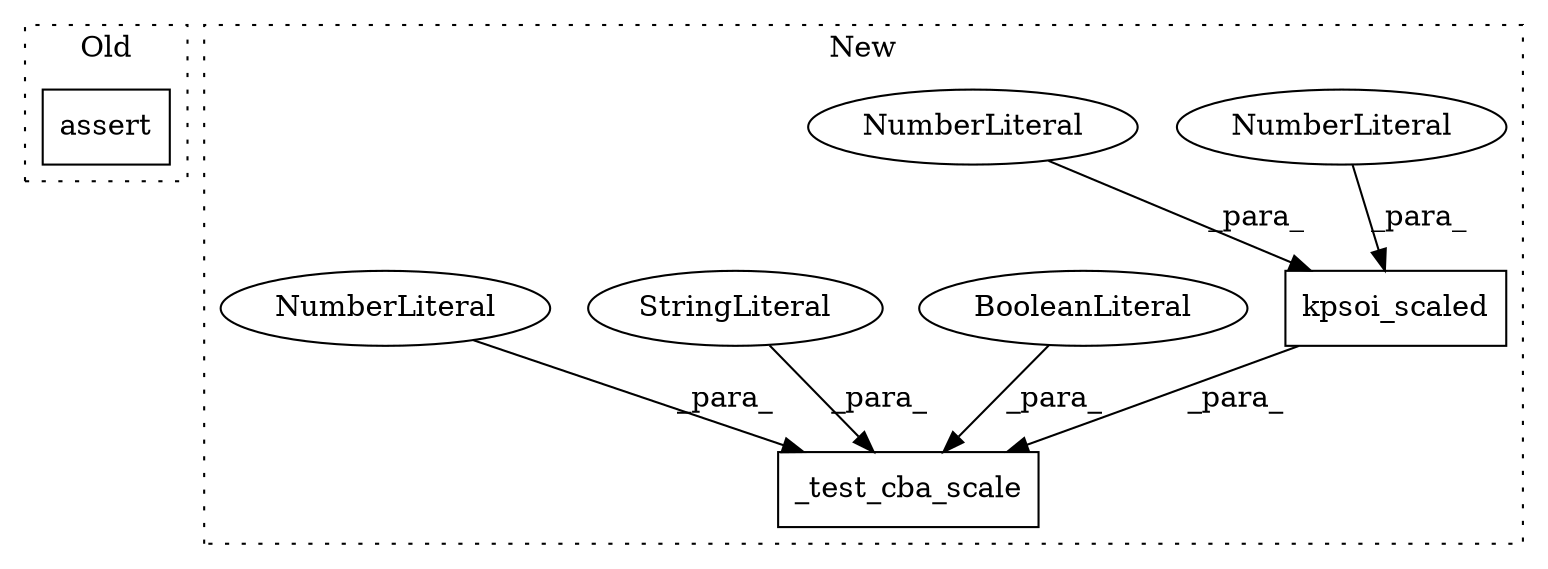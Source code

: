 digraph G {
subgraph cluster0 {
1 [label="assert" a="6" s="15907" l="7" shape="box"];
label = "Old";
style="dotted";
}
subgraph cluster1 {
2 [label="_test_cba_scale" a="32" s="18771,18857" l="16,1" shape="box"];
3 [label="kpsoi_scaled" a="32" s="18828,18850" l="13,1" shape="box"];
4 [label="NumberLiteral" a="34" s="18846" l="4" shape="ellipse"];
5 [label="NumberLiteral" a="34" s="18841" l="4" shape="ellipse"];
6 [label="BooleanLiteral" a="9" s="18852" l="5" shape="ellipse"];
7 [label="StringLiteral" a="45" s="18787" l="19" shape="ellipse"];
8 [label="NumberLiteral" a="34" s="18807" l="4" shape="ellipse"];
label = "New";
style="dotted";
}
3 -> 2 [label="_para_"];
4 -> 3 [label="_para_"];
5 -> 3 [label="_para_"];
6 -> 2 [label="_para_"];
7 -> 2 [label="_para_"];
8 -> 2 [label="_para_"];
}